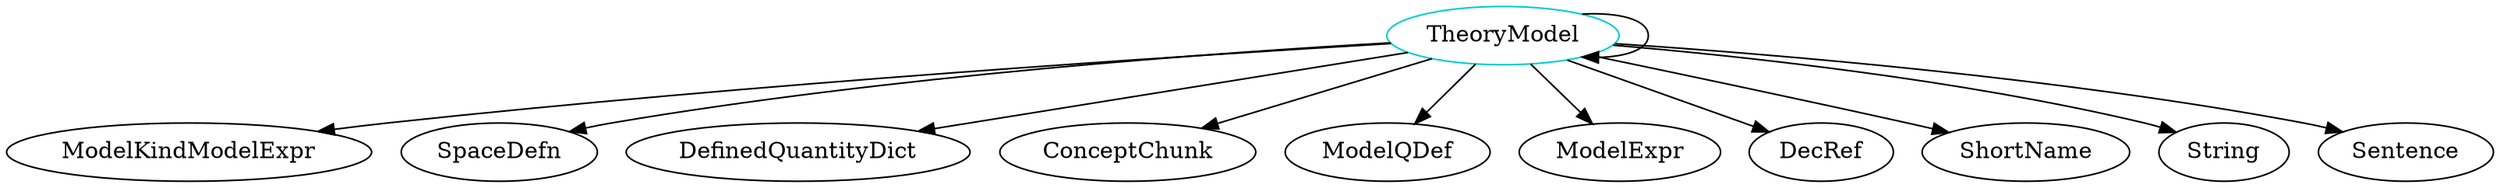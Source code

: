 digraph theorymodel{
TheoryModel	[shape=oval, color=cyan3, label="TheoryModel"];
TheoryModel -> ModelKindModelExpr;
TheoryModel -> TheoryModel;
TheoryModel -> SpaceDefn;
TheoryModel -> DefinedQuantityDict;
TheoryModel -> ConceptChunk;
TheoryModel -> ModelQDef;
TheoryModel -> ModelExpr;
TheoryModel -> DecRef;
TheoryModel -> ShortName;
TheoryModel -> String;
TheoryModel -> Sentence;
}
